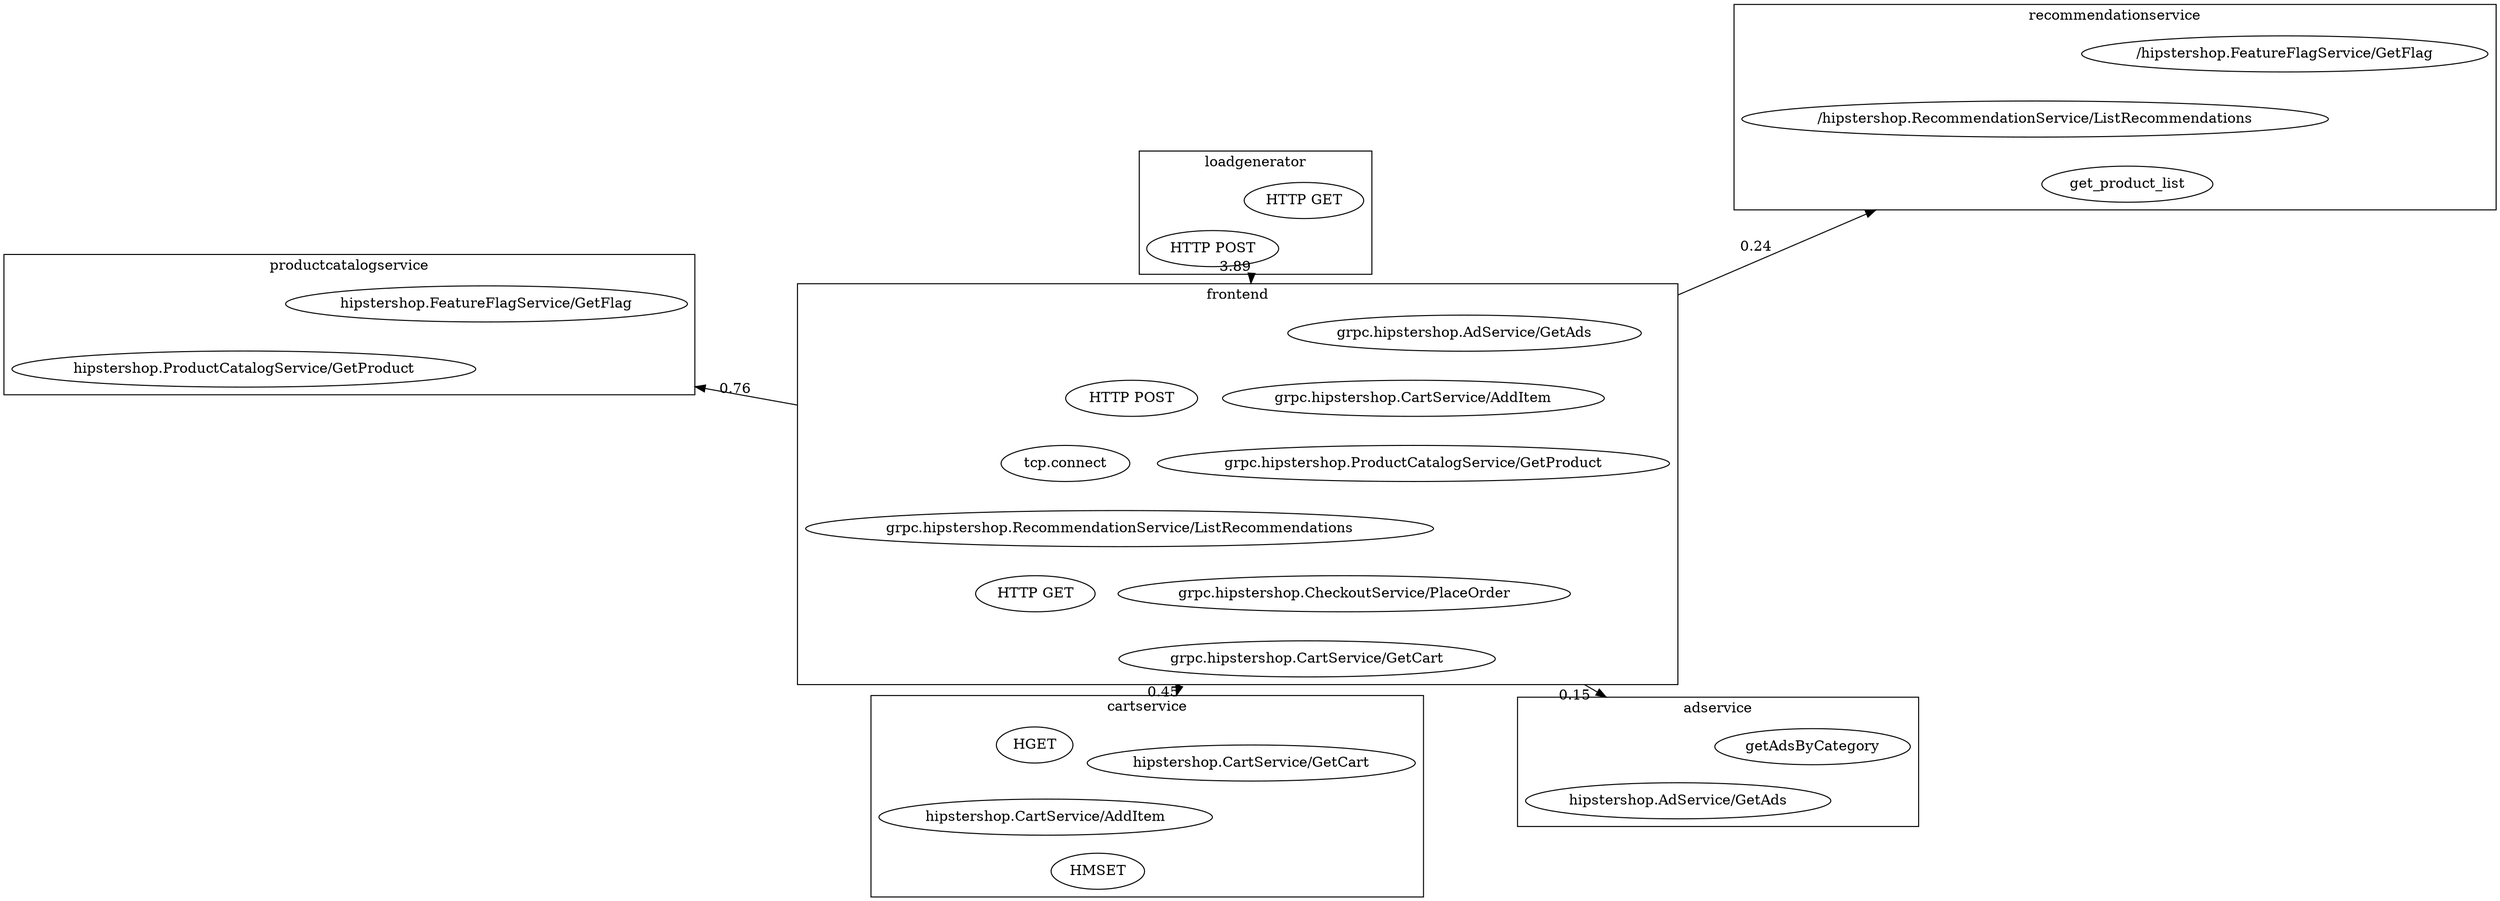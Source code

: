 digraph {
  layout=fdp;
  subgraph cluster_frontend {
    label=frontend;
    frontend_HTTP_GET_SPAN_KIND_SERVER [label="HTTP GET",cluster=frontend]
    frontend_HTTP_POST_SPAN_KIND_SERVER [label="HTTP POST",cluster=frontend]
    frontend_grpc_hipstershop_AdService_GetAds_SPAN_KIND_CLIENT [label="grpc.hipstershop.AdService/GetAds",cluster=frontend]
    frontend_grpc_hipstershop_CartService_AddItem_SPAN_KIND_CLIENT [label="grpc.hipstershop.CartService/AddItem",cluster=frontend]
    frontend_grpc_hipstershop_CartService_GetCart_SPAN_KIND_CLIENT [label="grpc.hipstershop.CartService/GetCart",cluster=frontend]
    frontend_grpc_hipstershop_CheckoutService_PlaceOrder_SPAN_KIND_CLIENT [label="grpc.hipstershop.CheckoutService/PlaceOrder",cluster=frontend]
    frontend_grpc_hipstershop_ProductCatalogService_GetProduct_SPAN_KIND_CLIENT [label="grpc.hipstershop.ProductCatalogService/GetProduct",cluster=frontend]
    frontend_grpc_hipstershop_RecommendationService_ListRecommendations_SPAN_KIND_CLIENT [label="grpc.hipstershop.RecommendationService/ListRecommendations",cluster=frontend]
    frontend_tcp_connect_SPAN_KIND_INTERNAL [label="tcp.connect",cluster=frontend]
  }
  subgraph cluster_adservice {
    label=adservice;
    adservice_getAdsByCategory_SPAN_KIND_INTERNAL [label=getAdsByCategory,cluster=adservice]
    adservice_hipstershop_AdService_GetAds_SPAN_KIND_SERVER [label="hipstershop.AdService/GetAds",cluster=adservice]
  }
  subgraph cluster_cartservice {
    label=cartservice;
    cartservice_HGET_SPAN_KIND_CLIENT [label=HGET,cluster=cartservice]
    cartservice_HMSET_SPAN_KIND_CLIENT [label=HMSET,cluster=cartservice]
    cartservice_hipstershop_CartService_AddItem_SPAN_KIND_SERVER [label="hipstershop.CartService/AddItem",cluster=cartservice]
    cartservice_hipstershop_CartService_GetCart_SPAN_KIND_SERVER [label="hipstershop.CartService/GetCart",cluster=cartservice]
  }
  subgraph cluster_productcatalogservice {
    label=productcatalogservice;
    productcatalogservice_hipstershop_FeatureFlagService_GetFlag_SPAN_KIND_CLIENT [label="hipstershop.FeatureFlagService/GetFlag",cluster=productcatalogservice]
    productcatalogservice_hipstershop_ProductCatalogService_GetProduct_SPAN_KIND_SERVER [label="hipstershop.ProductCatalogService/GetProduct",cluster=productcatalogservice]
  }
  subgraph cluster_recommendationservice {
    label=recommendationservice;
    recommendationservice__hipstershop_FeatureFlagService_GetFlag_SPAN_KIND_CLIENT [label="/hipstershop.FeatureFlagService/GetFlag",cluster=recommendationservice]
    recommendationservice__hipstershop_RecommendationService_ListRecommendations_SPAN_KIND_SERVER [label="/hipstershop.RecommendationService/ListRecommendations",cluster=recommendationservice]
    recommendationservice_get_product_list_SPAN_KIND_INTERNAL [label=get_product_list,cluster=recommendationservice]
  }
  subgraph cluster_loadgenerator {
    label=loadgenerator;
    loadgenerator_HTTP_GET_SPAN_KIND_CLIENT [label="HTTP GET",cluster=loadgenerator]
    loadgenerator_HTTP_POST_SPAN_KIND_CLIENT [label="HTTP POST",cluster=loadgenerator]
  }
  cluster_frontend -> cluster_adservice [label="0.15"]
  cluster_frontend -> cluster_cartservice [label="0.45"]
  cluster_frontend -> cluster_productcatalogservice [label="0.76"]
  cluster_frontend -> cluster_recommendationservice [label="0.24"]
  cluster_loadgenerator -> cluster_frontend [label="3.89"]
}
